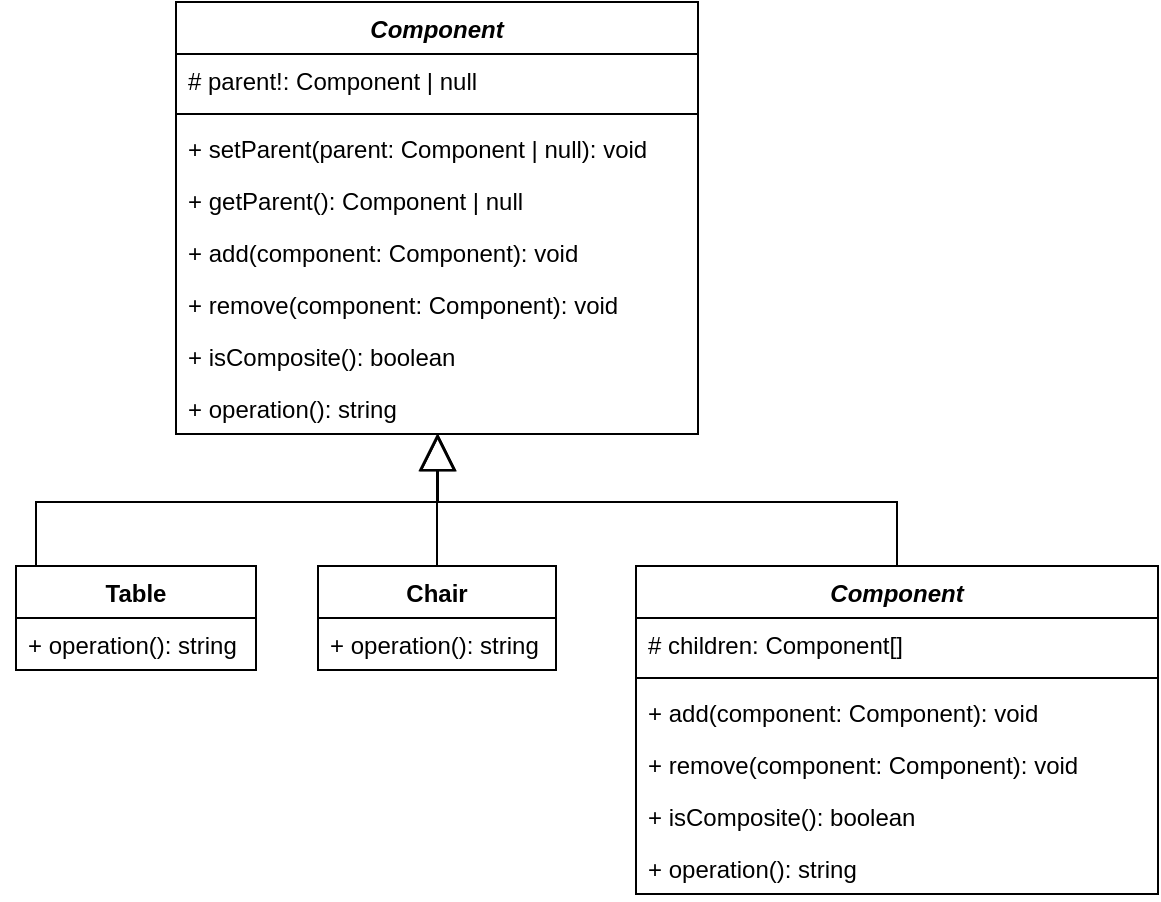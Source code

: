<mxfile version="20.6.0" type="device"><diagram id="6VTJBTufDvpHo4qYK5ex" name="Сторінка-1"><mxGraphModel dx="1812" dy="610" grid="1" gridSize="10" guides="1" tooltips="1" connect="1" arrows="1" fold="1" page="1" pageScale="1" pageWidth="827" pageHeight="583" math="0" shadow="0"><root><mxCell id="0"/><mxCell id="1" parent="0"/><mxCell id="NJRuOGqCRyeaDzYEsrsi-33" value="" style="edgeStyle=orthogonalEdgeStyle;rounded=0;orthogonalLoop=1;jettySize=auto;html=1;endArrow=block;endFill=0;endSize=16;" edge="1" parent="1" source="NJRuOGqCRyeaDzYEsrsi-37" target="U2SH481rS0d8z1eCHCJ6-1"><mxGeometry relative="1" as="geometry"><Array as="points"><mxPoint x="-229" y="260"/><mxPoint x="-459" y="260"/></Array></mxGeometry></mxCell><mxCell id="U2SH481rS0d8z1eCHCJ6-1" value="Component" style="swimlane;fontStyle=3;align=center;verticalAlign=top;childLayout=stackLayout;horizontal=1;startSize=26;horizontalStack=0;resizeParent=1;resizeParentMax=0;resizeLast=0;collapsible=1;marginBottom=0;" parent="1" vertex="1"><mxGeometry x="-590" y="10" width="261" height="216" as="geometry"/></mxCell><mxCell id="U2SH481rS0d8z1eCHCJ6-2" value="# parent!: Component | null" style="text;strokeColor=none;fillColor=none;align=left;verticalAlign=top;spacingLeft=4;spacingRight=4;overflow=hidden;rotatable=0;points=[[0,0.5],[1,0.5]];portConstraint=eastwest;" parent="U2SH481rS0d8z1eCHCJ6-1" vertex="1"><mxGeometry y="26" width="261" height="26" as="geometry"/></mxCell><mxCell id="U2SH481rS0d8z1eCHCJ6-3" value="" style="line;strokeWidth=1;fillColor=none;align=left;verticalAlign=middle;spacingTop=-1;spacingLeft=3;spacingRight=3;rotatable=0;labelPosition=right;points=[];portConstraint=eastwest;strokeColor=inherit;" parent="U2SH481rS0d8z1eCHCJ6-1" vertex="1"><mxGeometry y="52" width="261" height="8" as="geometry"/></mxCell><mxCell id="U2SH481rS0d8z1eCHCJ6-4" value="+ setParent(parent: Component | null): void" style="text;strokeColor=none;fillColor=none;align=left;verticalAlign=top;spacingLeft=4;spacingRight=4;overflow=hidden;rotatable=0;points=[[0,0.5],[1,0.5]];portConstraint=eastwest;" parent="U2SH481rS0d8z1eCHCJ6-1" vertex="1"><mxGeometry y="60" width="261" height="26" as="geometry"/></mxCell><mxCell id="NJRuOGqCRyeaDzYEsrsi-19" value="+ getParent(): Component | null" style="text;strokeColor=none;fillColor=none;align=left;verticalAlign=top;spacingLeft=4;spacingRight=4;overflow=hidden;rotatable=0;points=[[0,0.5],[1,0.5]];portConstraint=eastwest;" vertex="1" parent="U2SH481rS0d8z1eCHCJ6-1"><mxGeometry y="86" width="261" height="26" as="geometry"/></mxCell><mxCell id="NJRuOGqCRyeaDzYEsrsi-20" value="+ add(component: Component): void" style="text;strokeColor=none;fillColor=none;align=left;verticalAlign=top;spacingLeft=4;spacingRight=4;overflow=hidden;rotatable=0;points=[[0,0.5],[1,0.5]];portConstraint=eastwest;" vertex="1" parent="U2SH481rS0d8z1eCHCJ6-1"><mxGeometry y="112" width="261" height="26" as="geometry"/></mxCell><mxCell id="NJRuOGqCRyeaDzYEsrsi-21" value="+ remove(component: Component): void" style="text;strokeColor=none;fillColor=none;align=left;verticalAlign=top;spacingLeft=4;spacingRight=4;overflow=hidden;rotatable=0;points=[[0,0.5],[1,0.5]];portConstraint=eastwest;" vertex="1" parent="U2SH481rS0d8z1eCHCJ6-1"><mxGeometry y="138" width="261" height="26" as="geometry"/></mxCell><mxCell id="NJRuOGqCRyeaDzYEsrsi-22" value="+ isComposite(): boolean" style="text;strokeColor=none;fillColor=none;align=left;verticalAlign=top;spacingLeft=4;spacingRight=4;overflow=hidden;rotatable=0;points=[[0,0.5],[1,0.5]];portConstraint=eastwest;" vertex="1" parent="U2SH481rS0d8z1eCHCJ6-1"><mxGeometry y="164" width="261" height="26" as="geometry"/></mxCell><mxCell id="NJRuOGqCRyeaDzYEsrsi-23" value="+ operation(): string" style="text;strokeColor=none;fillColor=none;align=left;verticalAlign=top;spacingLeft=4;spacingRight=4;overflow=hidden;rotatable=0;points=[[0,0.5],[1,0.5]];portConstraint=eastwest;" vertex="1" parent="U2SH481rS0d8z1eCHCJ6-1"><mxGeometry y="190" width="261" height="26" as="geometry"/></mxCell><mxCell id="NJRuOGqCRyeaDzYEsrsi-24" value="Table" style="swimlane;fontStyle=1;align=center;verticalAlign=top;childLayout=stackLayout;horizontal=1;startSize=26;horizontalStack=0;resizeParent=1;resizeParentMax=0;resizeLast=0;collapsible=1;marginBottom=0;" vertex="1" parent="1"><mxGeometry x="-670" y="292" width="120" height="52" as="geometry"/></mxCell><mxCell id="NJRuOGqCRyeaDzYEsrsi-32" value="+ operation(): string" style="text;strokeColor=none;fillColor=none;align=left;verticalAlign=top;spacingLeft=4;spacingRight=4;overflow=hidden;rotatable=0;points=[[0,0.5],[1,0.5]];portConstraint=eastwest;" vertex="1" parent="NJRuOGqCRyeaDzYEsrsi-24"><mxGeometry y="26" width="120" height="26" as="geometry"/></mxCell><mxCell id="NJRuOGqCRyeaDzYEsrsi-34" value="Chair" style="swimlane;fontStyle=1;align=center;verticalAlign=top;childLayout=stackLayout;horizontal=1;startSize=26;horizontalStack=0;resizeParent=1;resizeParentMax=0;resizeLast=0;collapsible=1;marginBottom=0;" vertex="1" parent="1"><mxGeometry x="-519" y="292" width="119" height="52" as="geometry"/></mxCell><mxCell id="NJRuOGqCRyeaDzYEsrsi-35" value="+ operation(): string" style="text;strokeColor=none;fillColor=none;align=left;verticalAlign=top;spacingLeft=4;spacingRight=4;overflow=hidden;rotatable=0;points=[[0,0.5],[1,0.5]];portConstraint=eastwest;" vertex="1" parent="NJRuOGqCRyeaDzYEsrsi-34"><mxGeometry y="26" width="119" height="26" as="geometry"/></mxCell><mxCell id="NJRuOGqCRyeaDzYEsrsi-37" value="Component" style="swimlane;fontStyle=3;align=center;verticalAlign=top;childLayout=stackLayout;horizontal=1;startSize=26;horizontalStack=0;resizeParent=1;resizeParentMax=0;resizeLast=0;collapsible=1;marginBottom=0;" vertex="1" parent="1"><mxGeometry x="-360" y="292" width="261" height="164" as="geometry"/></mxCell><mxCell id="NJRuOGqCRyeaDzYEsrsi-38" value="# children: Component[]" style="text;strokeColor=none;fillColor=none;align=left;verticalAlign=top;spacingLeft=4;spacingRight=4;overflow=hidden;rotatable=0;points=[[0,0.5],[1,0.5]];portConstraint=eastwest;" vertex="1" parent="NJRuOGqCRyeaDzYEsrsi-37"><mxGeometry y="26" width="261" height="26" as="geometry"/></mxCell><mxCell id="NJRuOGqCRyeaDzYEsrsi-39" value="" style="line;strokeWidth=1;fillColor=none;align=left;verticalAlign=middle;spacingTop=-1;spacingLeft=3;spacingRight=3;rotatable=0;labelPosition=right;points=[];portConstraint=eastwest;strokeColor=inherit;" vertex="1" parent="NJRuOGqCRyeaDzYEsrsi-37"><mxGeometry y="52" width="261" height="8" as="geometry"/></mxCell><mxCell id="NJRuOGqCRyeaDzYEsrsi-42" value="+ add(component: Component): void" style="text;strokeColor=none;fillColor=none;align=left;verticalAlign=top;spacingLeft=4;spacingRight=4;overflow=hidden;rotatable=0;points=[[0,0.5],[1,0.5]];portConstraint=eastwest;" vertex="1" parent="NJRuOGqCRyeaDzYEsrsi-37"><mxGeometry y="60" width="261" height="26" as="geometry"/></mxCell><mxCell id="NJRuOGqCRyeaDzYEsrsi-43" value="+ remove(component: Component): void" style="text;strokeColor=none;fillColor=none;align=left;verticalAlign=top;spacingLeft=4;spacingRight=4;overflow=hidden;rotatable=0;points=[[0,0.5],[1,0.5]];portConstraint=eastwest;" vertex="1" parent="NJRuOGqCRyeaDzYEsrsi-37"><mxGeometry y="86" width="261" height="26" as="geometry"/></mxCell><mxCell id="NJRuOGqCRyeaDzYEsrsi-44" value="+ isComposite(): boolean" style="text;strokeColor=none;fillColor=none;align=left;verticalAlign=top;spacingLeft=4;spacingRight=4;overflow=hidden;rotatable=0;points=[[0,0.5],[1,0.5]];portConstraint=eastwest;" vertex="1" parent="NJRuOGqCRyeaDzYEsrsi-37"><mxGeometry y="112" width="261" height="26" as="geometry"/></mxCell><mxCell id="NJRuOGqCRyeaDzYEsrsi-45" value="+ operation(): string" style="text;strokeColor=none;fillColor=none;align=left;verticalAlign=top;spacingLeft=4;spacingRight=4;overflow=hidden;rotatable=0;points=[[0,0.5],[1,0.5]];portConstraint=eastwest;" vertex="1" parent="NJRuOGqCRyeaDzYEsrsi-37"><mxGeometry y="138" width="261" height="26" as="geometry"/></mxCell><mxCell id="NJRuOGqCRyeaDzYEsrsi-47" value="" style="edgeStyle=orthogonalEdgeStyle;rounded=0;orthogonalLoop=1;jettySize=auto;html=1;endArrow=block;endFill=0;endSize=16;" edge="1" parent="1" source="NJRuOGqCRyeaDzYEsrsi-34" target="U2SH481rS0d8z1eCHCJ6-1"><mxGeometry relative="1" as="geometry"><mxPoint x="-620.0" y="103" as="sourcePoint"/><mxPoint x="-620.0" y="23" as="targetPoint"/></mxGeometry></mxCell><mxCell id="NJRuOGqCRyeaDzYEsrsi-49" value="" style="edgeStyle=orthogonalEdgeStyle;rounded=0;orthogonalLoop=1;jettySize=auto;html=1;endArrow=block;endFill=0;endSize=16;" edge="1" parent="1" source="NJRuOGqCRyeaDzYEsrsi-24" target="U2SH481rS0d8z1eCHCJ6-1"><mxGeometry relative="1" as="geometry"><mxPoint x="-462.5" y="290" as="sourcePoint"/><mxPoint x="-449.5" y="236.0" as="targetPoint"/><Array as="points"><mxPoint x="-660" y="260"/><mxPoint x="-459" y="260"/></Array></mxGeometry></mxCell></root></mxGraphModel></diagram></mxfile>